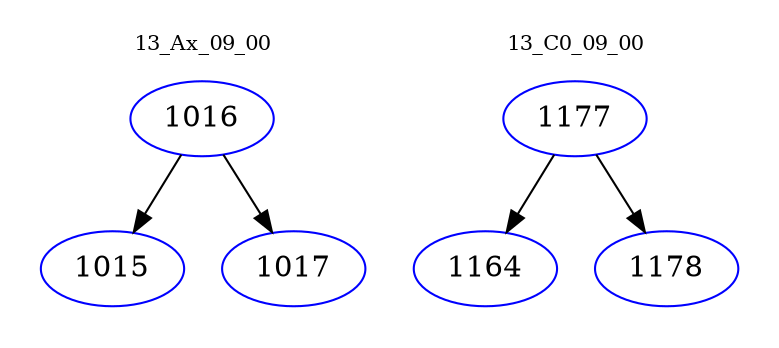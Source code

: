 digraph{
subgraph cluster_0 {
color = white
label = "13_Ax_09_00";
fontsize=10;
T0_1016 [label="1016", color="blue"]
T0_1016 -> T0_1015 [color="black"]
T0_1015 [label="1015", color="blue"]
T0_1016 -> T0_1017 [color="black"]
T0_1017 [label="1017", color="blue"]
}
subgraph cluster_1 {
color = white
label = "13_C0_09_00";
fontsize=10;
T1_1177 [label="1177", color="blue"]
T1_1177 -> T1_1164 [color="black"]
T1_1164 [label="1164", color="blue"]
T1_1177 -> T1_1178 [color="black"]
T1_1178 [label="1178", color="blue"]
}
}
